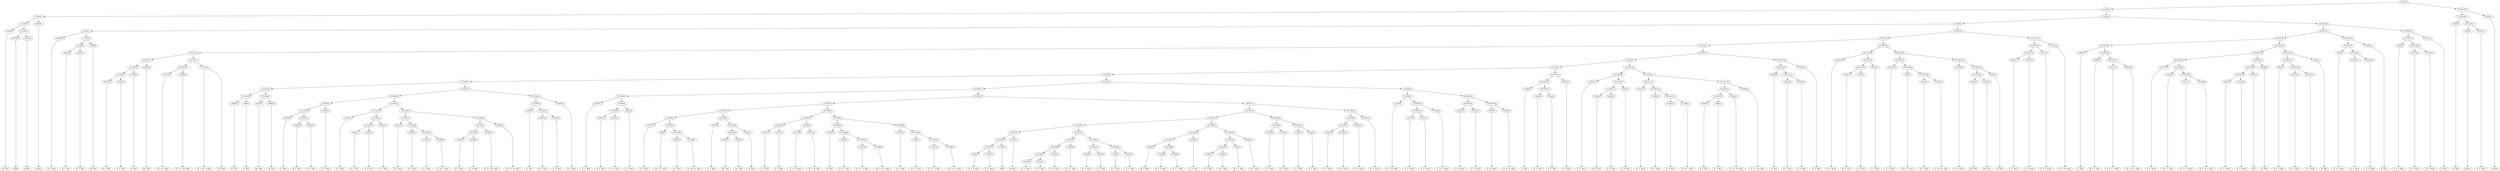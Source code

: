 digraph sample{
"L3690(0)"->"[E  F](0)"
"L4039(0)"->"[E](0)"
"L2185(0)"->"[rest](0)"
"L5130(4)"->"L4039(0)"
"L5130(4)"->"L2185(0)"
"L5130(3)"->"L3690(0)"
"L5130(3)"->"L5130(4)"
"L2185(1)"->"[rest](1)"
"L5130(2)"->"L5130(3)"
"L5130(2)"->"L2185(1)"
"L4548(0)"->"[E  F  A](0)"
"L4004(0)"->"[D  F  A](0)"
"L4004(1)"->"[D  F  A](1)"
"L5130(9)"->"L4004(0)"
"L5130(9)"->"L4004(1)"
"L3896(0)"->"[D  E](0)"
"L5130(8)"->"L5130(9)"
"L5130(8)"->"L3896(0)"
"L5130(7)"->"L4548(0)"
"L5130(7)"->"L5130(8)"
"L4427(0)"->"[D  E  A](0)"
"L4187(0)"->"[C  E  A](0)"
"L5130(16)"->"L4427(0)"
"L5130(16)"->"L4187(0)"
"L3796(0)"->"[E  A](0)"
"L5130(15)"->"L5130(16)"
"L5130(15)"->"L3796(0)"
"L3909(0)"->"[Dis  E](0)"
"L5130(14)"->"L5130(15)"
"L5130(14)"->"L3909(0)"
"L3761(0)"->"[D  E  Gis  B](0)"
"L3586(0)"->"[C  D  E  Gis  B](0)"
"L5130(18)"->"L3761(0)"
"L5130(18)"->"L3586(0)"
"L3751(0)"->"[D  E  Gis  A  B](0)"
"L3751(0)"->"[F  Gis](0)"
"L5130(17)"->"L5130(18)"
"L5130(17)"->"L3751(0)"
"L5130(13)"->"L5130(14)"
"L5130(13)"->"L5130(17)"
"L3896(1)"->"[D  E](1)"
"L820(0)"->"[C  B](0)"
"L5130(25)"->"L3896(1)"
"L5130(25)"->"L820(0)"
"L4704(0)"->"[Ais  B](0)"
"L3896(2)"->"[D  E](2)"
"L5130(26)"->"L4704(0)"
"L5130(26)"->"L3896(2)"
"L5130(24)"->"L5130(25)"
"L5130(24)"->"L5130(26)"
"L3495(0)"->"[C  A](0)"
"L4661(0)"->"[D  E  F](0)"
"L4264(0)"->"[C  D  E](0)"
"L5130(31)"->"L4661(0)"
"L5130(31)"->"L4264(0)"
"L5130(30)"->"L3495(0)"
"L5130(30)"->"L5130(31)"
"L4563(0)"->"[C  D  B](0)"
"L5130(29)"->"L5130(30)"
"L5130(29)"->"L4563(0)"
"L4187(1)"->"[C  E  A](1)"
"L4661(1)"->"[D  E  F](1)"
"L4264(1)"->"[C  D  E](1)"
"L5130(35)"->"L4661(1)"
"L5130(35)"->"L4264(1)"
"L4563(1)"->"[C  D  B](1)"
"L5130(34)"->"L5130(35)"
"L5130(34)"->"L4563(1)"
"L5130(33)"->"L4187(1)"
"L5130(33)"->"L5130(34)"
"L4187(2)"->"[C  E  A](2)"
"L4004(2)"->"[D  F  A](2)"
"L4187(3)"->"[C  E  A](3)"
"L3368(0)"->"[C  Dis  F  A](0)"
"L5130(39)"->"L4187(3)"
"L5130(39)"->"L3368(0)"
"L5130(38)"->"L4004(2)"
"L5130(38)"->"L5130(39)"
"L5130(37)"->"L4187(2)"
"L5130(37)"->"L5130(38)"
"L4993(0)"->"[E  A  B](0)"
"L4428(0)"->"[C  A  B](0)"
"L5130(42)"->"L4993(0)"
"L5130(42)"->"L4428(0)"
"L3586(1)"->"[C  D  E  Gis  B](1)"
"L5130(41)"->"L5130(42)"
"L5130(41)"->"L3586(1)"
"L3586(2)"->"[C  D  E  Gis  B](2)"
"L5130(40)"->"L5130(41)"
"L5130(40)"->"L3586(2)"
"L5130(36)"->"L5130(37)"
"L5130(36)"->"L5130(40)"
"L5130(32)"->"L5130(33)"
"L5130(32)"->"L5130(36)"
"L5130(28)"->"L5130(29)"
"L5130(28)"->"L5130(32)"
"L3495(1)"->"[C  A](1)"
"L4661(2)"->"[D  E  F](2)"
"L4264(2)"->"[C  D  E](2)"
"L5130(45)"->"L4661(2)"
"L5130(45)"->"L4264(2)"
"L5130(44)"->"L3495(1)"
"L5130(44)"->"L5130(45)"
"L4563(2)"->"[C  D  B](2)"
"L5130(43)"->"L5130(44)"
"L5130(43)"->"L4563(2)"
"L5130(27)"->"L5130(28)"
"L5130(27)"->"L5130(43)"
"L5130(23)"->"L5130(24)"
"L5130(23)"->"L5130(27)"
"L4187(4)"->"[C  E  A](4)"
"L4661(3)"->"[D  E  F](3)"
"L4264(3)"->"[C  D  E](3)"
"L5130(50)"->"L4661(3)"
"L5130(50)"->"L4264(3)"
"L4563(3)"->"[C  D  B](3)"
"L5130(49)"->"L5130(50)"
"L5130(49)"->"L4563(3)"
"L5130(48)"->"L4187(4)"
"L5130(48)"->"L5130(49)"
"L4187(5)"->"[C  E  A](5)"
"L606(0)"->"[Cis  E  G  A](0)"
"L4004(3)"->"[D  F  A](3)"
"L1420(0)"->"[C  Dis  Fis  A](0)"
"L5130(56)"->"L4004(3)"
"L5130(56)"->"L1420(0)"
"L5130(55)"->"L606(0)"
"L5130(55)"->"L5130(56)"
"L5130(54)"->"L4187(5)"
"L5130(54)"->"L5130(55)"
"L4187(6)"->"[C  E  A](6)"
"L3909(1)"->"[Dis  E](1)"
"L4246(0)"->"[Gis  A](0)"
"L5130(59)"->"L3909(1)"
"L5130(59)"->"L4246(0)"
"L820(1)"->"[C  B](1)"
"L5130(58)"->"L5130(59)"
"L5130(58)"->"L820(1)"
"L5130(57)"->"L4187(6)"
"L5130(57)"->"L5130(58)"
"L5130(53)"->"L5130(54)"
"L5130(53)"->"L5130(57)"
"L4187(7)"->"[C  E  A](7)"
"L4187(8)"->"[C  E  A](8)"
"L5130(62)"->"L4187(7)"
"L5130(62)"->"L4187(8)"
"L4173(0)"->"[C  D  E  Gis](0)"
"L3761(1)"->"[D  E  Gis  B](1)"
"L5130(63)"->"L4173(0)"
"L5130(63)"->"L3761(1)"
"L5130(61)"->"L5130(62)"
"L5130(61)"->"L5130(63)"
"L3495(2)"->"[C  A](2)"
"L4384(0)"->"[D  E  F  A](0)"
"L3211(0)"->"[C  D  F  A  B](0)"
"L4148(0)"->"[D  F  Gis  A  B](0)"
"L5130(67)"->"L3211(0)"
"L5130(67)"->"L4148(0)"
"L5130(66)"->"L4384(0)"
"L5130(66)"->"L5130(67)"
"L5130(65)"->"L3495(2)"
"L5130(65)"->"L5130(66)"
"L4187(9)"->"[C  E  A](9)"
"L4384(1)"->"[D  E  F  A](1)"
"L3211(1)"->"[C  D  F  A  B](1)"
"L4148(1)"->"[D  F  Gis  A  B](1)"
"L5130(70)"->"L3211(1)"
"L5130(70)"->"L4148(1)"
"L5130(69)"->"L4384(1)"
"L5130(69)"->"L5130(70)"
"L5130(68)"->"L4187(9)"
"L5130(68)"->"L5130(69)"
"L5130(64)"->"L5130(65)"
"L5130(64)"->"L5130(68)"
"L5130(60)"->"L5130(61)"
"L5130(60)"->"L5130(64)"
"L5130(52)"->"L5130(53)"
"L5130(52)"->"L5130(60)"
"L862(0)"->"[C  E  A  B](0)"
"L4187(10)"->"[C  E  A](10)"
"L5130(77)"->"L862(0)"
"L5130(77)"->"L4187(10)"
"L1852(0)"->"[A](0)"
"L5130(76)"->"L5130(77)"
"L5130(76)"->"L1852(0)"
"L2185(2)"->"[rest](2)"
"L5130(75)"->"L5130(76)"
"L5130(75)"->"L2185(2)"
"L2544(0)"->"[C  E  G](0)"
"L2544(1)"->"[C  E  G](1)"
"L5130(81)"->"L2544(0)"
"L5130(81)"->"L2544(1)"
"L2544(2)"->"[C  E  G](2)"
"L5130(80)"->"L5130(81)"
"L5130(80)"->"L2544(2)"
"L2238(0)"->"[C  E  G  A](0)"
"L5130(79)"->"L5130(80)"
"L5130(79)"->"L2238(0)"
"L2544(3)"->"[C  E  G](3)"
"L2544(4)"->"[C  E  G](4)"
"L5130(83)"->"L2544(3)"
"L5130(83)"->"L2544(4)"
"L2544(5)"->"[C  E  G](5)"
"L2544(6)"->"[C  E  G](6)"
"L5130(84)"->"L2544(5)"
"L5130(84)"->"L2544(6)"
"L5130(82)"->"L5130(83)"
"L5130(82)"->"L5130(84)"
"L5130(78)"->"L5130(79)"
"L5130(78)"->"L5130(82)"
"L5130(74)"->"L5130(75)"
"L5130(74)"->"L5130(78)"
"L1895(0)"->"[D  G  B](0)"
"L3269(0)"->"[D  F  G  B](0)"
"L3008(0)"->"[C  E  F  G](0)"
"L5130(88)"->"L3269(0)"
"L5130(88)"->"L3008(0)"
"L5130(87)"->"L1895(0)"
"L5130(87)"->"L5130(88)"
"L2544(7)"->"[C  E  G](7)"
"L5130(86)"->"L5130(87)"
"L5130(86)"->"L2544(7)"
"L1895(1)"->"[D  G  B](1)"
"L1895(2)"->"[D  G  B](2)"
"L5130(91)"->"L1895(1)"
"L5130(91)"->"L1895(2)"
"L3269(1)"->"[D  F  G  B](1)"
"L5130(90)"->"L5130(91)"
"L5130(90)"->"L3269(1)"
"L1895(3)"->"[D  G  B](3)"
"L5130(89)"->"L5130(90)"
"L5130(89)"->"L1895(3)"
"L5130(85)"->"L5130(86)"
"L5130(85)"->"L5130(89)"
"L5130(73)"->"L5130(74)"
"L5130(73)"->"L5130(85)"
"L2544(8)"->"[C  E  G](8)"
"L2544(9)"->"[C  E  G](9)"
"L5130(93)"->"L2544(8)"
"L5130(93)"->"L2544(9)"
"L4356(0)"->"[C  F  A](0)"
"L4356(1)"->"[C  F  A](1)"
"L5130(94)"->"L4356(0)"
"L5130(94)"->"L4356(1)"
"L5130(92)"->"L5130(93)"
"L5130(92)"->"L5130(94)"
"L5130(72)"->"L5130(73)"
"L5130(72)"->"L5130(92)"
"L2544(10)"->"[C  E  G](10)"
"L2544(11)"->"[C  E  G](11)"
"L5130(97)"->"L2544(10)"
"L5130(97)"->"L2544(11)"
"L2544(12)"->"[C  E  G](12)"
"L5130(96)"->"L5130(97)"
"L5130(96)"->"L2544(12)"
"L2544(13)"->"[C  E  G](13)"
"L5130(95)"->"L5130(96)"
"L5130(95)"->"L2544(13)"
"L5130(71)"->"L5130(72)"
"L5130(71)"->"L5130(95)"
"L5130(51)"->"L5130(52)"
"L5130(51)"->"L5130(71)"
"L5130(47)"->"L5130(48)"
"L5130(47)"->"L5130(51)"
"L4145(0)"->"[C  F  Gis  B](0)"
"L1221(0)"->"[C  F  Gis](0)"
"L1221(1)"->"[C  F  Gis](1)"
"L5130(101)"->"L1221(0)"
"L5130(101)"->"L1221(1)"
"L1820(0)"->"[C  D  F  Gis](0)"
"L5130(100)"->"L5130(101)"
"L5130(100)"->"L1820(0)"
"L5130(99)"->"L4145(0)"
"L5130(99)"->"L5130(100)"
"L2544(14)"->"[C  E  G](14)"
"L2544(15)"->"[C  E  G](15)"
"L5130(103)"->"L2544(14)"
"L5130(103)"->"L2544(15)"
"L3470(0)"->"[E  Gis  B](0)"
"L3664(0)"->"[C  E  Gis  B](0)"
"L5130(104)"->"L3470(0)"
"L5130(104)"->"L3664(0)"
"L5130(102)"->"L5130(103)"
"L5130(102)"->"L5130(104)"
"L5130(98)"->"L5130(99)"
"L5130(98)"->"L5130(102)"
"L5130(46)"->"L5130(47)"
"L5130(46)"->"L5130(98)"
"L5130(22)"->"L5130(23)"
"L5130(22)"->"L5130(46)"
"L3495(3)"->"[C  A](3)"
"L4661(4)"->"[D  E  F](4)"
"L4264(4)"->"[C  D  E](4)"
"L5130(107)"->"L4661(4)"
"L5130(107)"->"L4264(4)"
"L5130(106)"->"L3495(3)"
"L5130(106)"->"L5130(107)"
"L4563(4)"->"[C  D  B](4)"
"L5130(105)"->"L5130(106)"
"L5130(105)"->"L4563(4)"
"L5130(21)"->"L5130(22)"
"L5130(21)"->"L5130(105)"
"L4187(11)"->"[C  E  A](11)"
"L4661(5)"->"[D  E  F](5)"
"L4264(5)"->"[C  D  E](5)"
"L5130(111)"->"L4661(5)"
"L5130(111)"->"L4264(5)"
"L4563(5)"->"[C  D  B](5)"
"L5130(110)"->"L5130(111)"
"L5130(110)"->"L4563(5)"
"L5130(109)"->"L4187(11)"
"L5130(109)"->"L5130(110)"
"L4187(12)"->"[C  E  A](12)"
"L4004(4)"->"[D  F  A](4)"
"L4187(13)"->"[C  E  A](13)"
"L3368(1)"->"[C  Dis  F  A](1)"
"L5130(115)"->"L4187(13)"
"L5130(115)"->"L3368(1)"
"L5130(114)"->"L4004(4)"
"L5130(114)"->"L5130(115)"
"L5130(113)"->"L4187(12)"
"L5130(113)"->"L5130(114)"
"L4993(1)"->"[E  A  B](1)"
"L4428(1)"->"[C  A  B](1)"
"L5130(118)"->"L4993(1)"
"L5130(118)"->"L4428(1)"
"L3586(3)"->"[C  D  E  Gis  B](3)"
"L5130(117)"->"L5130(118)"
"L5130(117)"->"L3586(3)"
"L3586(4)"->"[C  D  E  Gis  B](4)"
"L5130(116)"->"L5130(117)"
"L5130(116)"->"L3586(4)"
"L5130(112)"->"L5130(113)"
"L5130(112)"->"L5130(116)"
"L5130(108)"->"L5130(109)"
"L5130(108)"->"L5130(112)"
"L5130(20)"->"L5130(21)"
"L5130(20)"->"L5130(108)"
"L3495(4)"->"[C  A](4)"
"L4661(6)"->"[D  E  F](6)"
"L4264(6)"->"[C  D  E](6)"
"L5130(121)"->"L4661(6)"
"L5130(121)"->"L4264(6)"
"L5130(120)"->"L3495(4)"
"L5130(120)"->"L5130(121)"
"L4563(6)"->"[C  D  B](6)"
"L5130(119)"->"L5130(120)"
"L5130(119)"->"L4563(6)"
"L5130(19)"->"L5130(20)"
"L5130(19)"->"L5130(119)"
"L5130(12)"->"L5130(13)"
"L5130(12)"->"L5130(19)"
"L4187(14)"->"[C  E  A](14)"
"L4661(7)"->"[D  E  F](7)"
"L4264(7)"->"[C  D  E](7)"
"L5130(125)"->"L4661(7)"
"L5130(125)"->"L4264(7)"
"L4563(7)"->"[C  D  B](7)"
"L5130(124)"->"L5130(125)"
"L5130(124)"->"L4563(7)"
"L5130(123)"->"L4187(14)"
"L5130(123)"->"L5130(124)"
"L4187(15)"->"[C  E  A](15)"
"L606(1)"->"[Cis  E  G  A](1)"
"L4004(5)"->"[D  F  A](5)"
"L1420(1)"->"[C  Dis  Fis  A](1)"
"L5130(129)"->"L4004(5)"
"L5130(129)"->"L1420(1)"
"L5130(128)"->"L606(1)"
"L5130(128)"->"L5130(129)"
"L5130(127)"->"L4187(15)"
"L5130(127)"->"L5130(128)"
"L4187(16)"->"[C  E  A](16)"
"L3909(2)"->"[Dis  E](2)"
"L4246(1)"->"[Gis  A](1)"
"L5130(132)"->"L3909(2)"
"L5130(132)"->"L4246(1)"
"L820(2)"->"[C  B](2)"
"L5130(131)"->"L5130(132)"
"L5130(131)"->"L820(2)"
"L5130(130)"->"L4187(16)"
"L5130(130)"->"L5130(131)"
"L5130(126)"->"L5130(127)"
"L5130(126)"->"L5130(130)"
"L5130(122)"->"L5130(123)"
"L5130(122)"->"L5130(126)"
"L5130(11)"->"L5130(12)"
"L5130(11)"->"L5130(122)"
"L4187(17)"->"[C  E  A](17)"
"L4187(18)"->"[C  E  A](18)"
"L5130(135)"->"L4187(17)"
"L5130(135)"->"L4187(18)"
"L4173(1)"->"[C  D  E  Gis](1)"
"L5130(134)"->"L5130(135)"
"L5130(134)"->"L4173(1)"
"L3761(2)"->"[D  E  Gis  B](2)"
"L5130(133)"->"L5130(134)"
"L5130(133)"->"L3761(2)"
"L5130(10)"->"L5130(11)"
"L5130(10)"->"L5130(133)"
"L5130(6)"->"L5130(7)"
"L5130(6)"->"L5130(10)"
"L3495(5)"->"[C  A](5)"
"L4384(2)"->"[D  E  F  A](2)"
"L3211(2)"->"[C  D  F  A  B](2)"
"L4148(2)"->"[D  F  Gis  A  B](2)"
"L5130(141)"->"L3211(2)"
"L5130(141)"->"L4148(2)"
"L5130(140)"->"L4384(2)"
"L5130(140)"->"L5130(141)"
"L5130(139)"->"L3495(5)"
"L5130(139)"->"L5130(140)"
"L4187(19)"->"[C  E  A](19)"
"L4384(3)"->"[D  E  F  A](3)"
"L3211(3)"->"[C  D  F  A  B](3)"
"L4148(3)"->"[D  F  Gis  A  B](3)"
"L5130(146)"->"L3211(3)"
"L5130(146)"->"L4148(3)"
"L5130(145)"->"L4384(3)"
"L5130(145)"->"L5130(146)"
"L5130(144)"->"L4187(19)"
"L5130(144)"->"L5130(145)"
"L862(1)"->"[C  E  A  B](1)"
"L4187(20)"->"[C  E  A](20)"
"L5130(149)"->"L862(1)"
"L5130(149)"->"L4187(20)"
"L1852(1)"->"[A](1)"
"L5130(148)"->"L5130(149)"
"L5130(148)"->"L1852(1)"
"L2996(0)"->"[D  F](0)"
"L5130(147)"->"L5130(148)"
"L5130(147)"->"L2996(0)"
"L5130(143)"->"L5130(144)"
"L5130(143)"->"L5130(147)"
"L862(2)"->"[C  E  A  B](2)"
"L4187(21)"->"[C  E  A](21)"
"L4187(22)"->"[C  E  A](22)"
"L5130(152)"->"L4187(21)"
"L5130(152)"->"L4187(22)"
"L5130(151)"->"L862(2)"
"L5130(151)"->"L5130(152)"
"L641(0)"->"[D  B](0)"
"L5130(150)"->"L5130(151)"
"L5130(150)"->"L641(0)"
"L5130(142)"->"L5130(143)"
"L5130(142)"->"L5130(150)"
"L5130(138)"->"L5130(139)"
"L5130(138)"->"L5130(142)"
"L862(3)"->"[C  E  A  B](3)"
"L4187(23)"->"[C  E  A](23)"
"L4187(24)"->"[C  E  A](24)"
"L5130(155)"->"L4187(23)"
"L5130(155)"->"L4187(24)"
"L5130(154)"->"L862(3)"
"L5130(154)"->"L5130(155)"
"L2996(1)"->"[D  F](1)"
"L5130(153)"->"L5130(154)"
"L5130(153)"->"L2996(1)"
"L5130(137)"->"L5130(138)"
"L5130(137)"->"L5130(153)"
"L862(4)"->"[C  E  A  B](4)"
"L4187(25)"->"[C  E  A](25)"
"L4187(26)"->"[C  E  A](26)"
"L5130(158)"->"L4187(25)"
"L5130(158)"->"L4187(26)"
"L5130(157)"->"L862(4)"
"L5130(157)"->"L5130(158)"
"L641(1)"->"[D  B](1)"
"L5130(156)"->"L5130(157)"
"L5130(156)"->"L641(1)"
"L5130(136)"->"L5130(137)"
"L5130(136)"->"L5130(156)"
"L5130(5)"->"L5130(6)"
"L5130(5)"->"L5130(136)"
"L5130(1)"->"L5130(2)"
"L5130(1)"->"L5130(5)"
"L3495(6)"->"[C  A](6)"
"L2185(3)"->"[rest](3)"
"L4187(27)"->"[C  E  A](27)"
"L5130(161)"->"L2185(3)"
"L5130(161)"->"L4187(27)"
"L5130(160)"->"L3495(6)"
"L5130(160)"->"L5130(161)"
"L2185(4)"->"[rest](4)"
"L5130(159)"->"L5130(160)"
"L5130(159)"->"L2185(4)"
"L5130(0)"->"L5130(1)"
"L5130(0)"->"L5130(159)"
{rank = min; "L5130(0)"}
{rank = same; "L5130(1)"; "L5130(159)";}
{rank = same; "L5130(2)"; "L5130(5)"; "L5130(160)"; "L2185(4)";}
{rank = same; "L5130(3)"; "L2185(1)"; "L5130(6)"; "L5130(136)"; "L3495(6)"; "L5130(161)";}
{rank = same; "L3690(0)"; "L5130(4)"; "L5130(7)"; "L5130(10)"; "L5130(137)"; "L5130(156)"; "L2185(3)"; "L4187(27)";}
{rank = same; "L4039(0)"; "L2185(0)"; "L4548(0)"; "L5130(8)"; "L5130(11)"; "L5130(133)"; "L5130(138)"; "L5130(153)"; "L5130(157)"; "L641(1)";}
{rank = same; "L5130(9)"; "L3896(0)"; "L5130(12)"; "L5130(122)"; "L5130(134)"; "L3761(2)"; "L5130(139)"; "L5130(142)"; "L5130(154)"; "L2996(1)"; "L862(4)"; "L5130(158)";}
{rank = same; "L4004(0)"; "L4004(1)"; "L5130(13)"; "L5130(19)"; "L5130(123)"; "L5130(126)"; "L5130(135)"; "L4173(1)"; "L3495(5)"; "L5130(140)"; "L5130(143)"; "L5130(150)"; "L862(3)"; "L5130(155)"; "L4187(25)"; "L4187(26)";}
{rank = same; "L5130(14)"; "L5130(17)"; "L5130(20)"; "L5130(119)"; "L4187(14)"; "L5130(124)"; "L5130(127)"; "L5130(130)"; "L4187(17)"; "L4187(18)"; "L4384(2)"; "L5130(141)"; "L5130(144)"; "L5130(147)"; "L5130(151)"; "L641(0)"; "L4187(23)"; "L4187(24)";}
{rank = same; "L5130(15)"; "L3909(0)"; "L5130(18)"; "L3751(0)"; "L5130(21)"; "L5130(108)"; "L5130(120)"; "L4563(6)"; "L5130(125)"; "L4563(7)"; "L4187(15)"; "L5130(128)"; "L4187(16)"; "L5130(131)"; "L3211(2)"; "L4148(2)"; "L4187(19)"; "L5130(145)"; "L5130(148)"; "L2996(0)"; "L862(2)"; "L5130(152)";}
{rank = same; "L5130(16)"; "L3796(0)"; "L3761(0)"; "L3586(0)"; "L5130(22)"; "L5130(105)"; "L5130(109)"; "L5130(112)"; "L3495(4)"; "L5130(121)"; "L4661(7)"; "L4264(7)"; "L606(1)"; "L5130(129)"; "L5130(132)"; "L820(2)"; "L4384(3)"; "L5130(146)"; "L5130(149)"; "L1852(1)"; "L4187(21)"; "L4187(22)";}
{rank = same; "L4427(0)"; "L4187(0)"; "L5130(23)"; "L5130(46)"; "L5130(106)"; "L4563(4)"; "L4187(11)"; "L5130(110)"; "L5130(113)"; "L5130(116)"; "L4661(6)"; "L4264(6)"; "L4004(5)"; "L1420(1)"; "L3909(2)"; "L4246(1)"; "L3211(3)"; "L4148(3)"; "L862(1)"; "L4187(20)";}
{rank = same; "L5130(24)"; "L5130(27)"; "L5130(47)"; "L5130(98)"; "L3495(3)"; "L5130(107)"; "L5130(111)"; "L4563(5)"; "L4187(12)"; "L5130(114)"; "L5130(117)"; "L3586(4)";}
{rank = same; "L5130(25)"; "L5130(26)"; "L5130(28)"; "L5130(43)"; "L5130(48)"; "L5130(51)"; "L5130(99)"; "L5130(102)"; "L4661(4)"; "L4264(4)"; "L4661(5)"; "L4264(5)"; "L4004(4)"; "L5130(115)"; "L5130(118)"; "L3586(3)";}
{rank = same; "L3896(1)"; "L820(0)"; "L4704(0)"; "L3896(2)"; "L5130(29)"; "L5130(32)"; "L5130(44)"; "L4563(2)"; "L4187(4)"; "L5130(49)"; "L5130(52)"; "L5130(71)"; "L4145(0)"; "L5130(100)"; "L5130(103)"; "L5130(104)"; "L4187(13)"; "L3368(1)"; "L4993(1)"; "L4428(1)";}
{rank = same; "L5130(30)"; "L4563(0)"; "L5130(33)"; "L5130(36)"; "L3495(1)"; "L5130(45)"; "L5130(50)"; "L4563(3)"; "L5130(53)"; "L5130(60)"; "L5130(72)"; "L5130(95)"; "L5130(101)"; "L1820(0)"; "L2544(14)"; "L2544(15)"; "L3470(0)"; "L3664(0)";}
{rank = same; "L3495(0)"; "L5130(31)"; "L4187(1)"; "L5130(34)"; "L5130(37)"; "L5130(40)"; "L4661(2)"; "L4264(2)"; "L4661(3)"; "L4264(3)"; "L5130(54)"; "L5130(57)"; "L5130(61)"; "L5130(64)"; "L5130(73)"; "L5130(92)"; "L5130(96)"; "L2544(13)"; "L1221(0)"; "L1221(1)";}
{rank = same; "L4661(0)"; "L4264(0)"; "L5130(35)"; "L4563(1)"; "L4187(2)"; "L5130(38)"; "L5130(41)"; "L3586(2)"; "L4187(5)"; "L5130(55)"; "L4187(6)"; "L5130(58)"; "L5130(62)"; "L5130(63)"; "L5130(65)"; "L5130(68)"; "L5130(74)"; "L5130(85)"; "L5130(93)"; "L5130(94)"; "L5130(97)"; "L2544(12)";}
{rank = same; "L4661(1)"; "L4264(1)"; "L4004(2)"; "L5130(39)"; "L5130(42)"; "L3586(1)"; "L606(0)"; "L5130(56)"; "L5130(59)"; "L820(1)"; "L4187(7)"; "L4187(8)"; "L4173(0)"; "L3761(1)"; "L3495(2)"; "L5130(66)"; "L4187(9)"; "L5130(69)"; "L5130(75)"; "L5130(78)"; "L5130(86)"; "L5130(89)"; "L2544(8)"; "L2544(9)"; "L4356(0)"; "L4356(1)"; "L2544(10)"; "L2544(11)";}
{rank = same; "L4187(3)"; "L3368(0)"; "L4993(0)"; "L4428(0)"; "L4004(3)"; "L1420(0)"; "L3909(1)"; "L4246(0)"; "L4384(0)"; "L5130(67)"; "L4384(1)"; "L5130(70)"; "L5130(76)"; "L2185(2)"; "L5130(79)"; "L5130(82)"; "L5130(87)"; "L2544(7)"; "L5130(90)"; "L1895(3)";}
{rank = same; "L3211(0)"; "L4148(0)"; "L3211(1)"; "L4148(1)"; "L5130(77)"; "L1852(0)"; "L5130(80)"; "L2238(0)"; "L5130(83)"; "L5130(84)"; "L1895(0)"; "L5130(88)"; "L5130(91)"; "L3269(1)";}
{rank = same; "L862(0)"; "L4187(10)"; "L5130(81)"; "L2544(2)"; "L2544(3)"; "L2544(4)"; "L2544(5)"; "L2544(6)"; "L3269(0)"; "L3008(0)"; "L1895(1)"; "L1895(2)";}
{rank = same; "L2544(0)"; "L2544(1)";}
{rank = max; "[A](0)"; "[A](1)"; "[Ais  B](0)"; "[C  A  B](0)"; "[C  A  B](1)"; "[C  A](0)"; "[C  A](1)"; "[C  A](2)"; "[C  A](3)"; "[C  A](4)"; "[C  A](5)"; "[C  A](6)"; "[C  B](0)"; "[C  B](1)"; "[C  B](2)"; "[C  D  B](0)"; "[C  D  B](1)"; "[C  D  B](2)"; "[C  D  B](3)"; "[C  D  B](4)"; "[C  D  B](5)"; "[C  D  B](6)"; "[C  D  B](7)"; "[C  D  E  Gis  B](0)"; "[C  D  E  Gis  B](1)"; "[C  D  E  Gis  B](2)"; "[C  D  E  Gis  B](3)"; "[C  D  E  Gis  B](4)"; "[C  D  E  Gis](0)"; "[C  D  E  Gis](1)"; "[C  D  E](0)"; "[C  D  E](1)"; "[C  D  E](2)"; "[C  D  E](3)"; "[C  D  E](4)"; "[C  D  E](5)"; "[C  D  E](6)"; "[C  D  E](7)"; "[C  D  F  A  B](0)"; "[C  D  F  A  B](1)"; "[C  D  F  A  B](2)"; "[C  D  F  A  B](3)"; "[C  D  F  Gis](0)"; "[C  Dis  F  A](0)"; "[C  Dis  F  A](1)"; "[C  Dis  Fis  A](0)"; "[C  Dis  Fis  A](1)"; "[C  E  A  B](0)"; "[C  E  A  B](1)"; "[C  E  A  B](2)"; "[C  E  A  B](3)"; "[C  E  A  B](4)"; "[C  E  A](0)"; "[C  E  A](1)"; "[C  E  A](10)"; "[C  E  A](11)"; "[C  E  A](12)"; "[C  E  A](13)"; "[C  E  A](14)"; "[C  E  A](15)"; "[C  E  A](16)"; "[C  E  A](17)"; "[C  E  A](18)"; "[C  E  A](19)"; "[C  E  A](2)"; "[C  E  A](20)"; "[C  E  A](21)"; "[C  E  A](22)"; "[C  E  A](23)"; "[C  E  A](24)"; "[C  E  A](25)"; "[C  E  A](26)"; "[C  E  A](27)"; "[C  E  A](3)"; "[C  E  A](4)"; "[C  E  A](5)"; "[C  E  A](6)"; "[C  E  A](7)"; "[C  E  A](8)"; "[C  E  A](9)"; "[C  E  F  G](0)"; "[C  E  G  A](0)"; "[C  E  G](0)"; "[C  E  G](1)"; "[C  E  G](10)"; "[C  E  G](11)"; "[C  E  G](12)"; "[C  E  G](13)"; "[C  E  G](14)"; "[C  E  G](15)"; "[C  E  G](2)"; "[C  E  G](3)"; "[C  E  G](4)"; "[C  E  G](5)"; "[C  E  G](6)"; "[C  E  G](7)"; "[C  E  G](8)"; "[C  E  G](9)"; "[C  E  Gis  B](0)"; "[C  F  A](0)"; "[C  F  A](1)"; "[C  F  Gis  B](0)"; "[C  F  Gis](0)"; "[C  F  Gis](1)"; "[Cis  E  G  A](0)"; "[Cis  E  G  A](1)"; "[D  B](0)"; "[D  B](1)"; "[D  E  A](0)"; "[D  E  F  A](0)"; "[D  E  F  A](1)"; "[D  E  F  A](2)"; "[D  E  F  A](3)"; "[D  E  F](0)"; "[D  E  F](1)"; "[D  E  F](2)"; "[D  E  F](3)"; "[D  E  F](4)"; "[D  E  F](5)"; "[D  E  F](6)"; "[D  E  F](7)"; "[D  E  Gis  A  B](0)"; "[D  E  Gis  B](0)"; "[D  E  Gis  B](1)"; "[D  E  Gis  B](2)"; "[D  E](0)"; "[D  E](1)"; "[D  E](2)"; "[D  F  A](0)"; "[D  F  A](1)"; "[D  F  A](2)"; "[D  F  A](3)"; "[D  F  A](4)"; "[D  F  A](5)"; "[D  F  G  B](0)"; "[D  F  G  B](1)"; "[D  F  Gis  A  B](0)"; "[D  F  Gis  A  B](1)"; "[D  F  Gis  A  B](2)"; "[D  F  Gis  A  B](3)"; "[D  F](0)"; "[D  F](1)"; "[D  G  B](0)"; "[D  G  B](1)"; "[D  G  B](2)"; "[D  G  B](3)"; "[Dis  E](0)"; "[Dis  E](1)"; "[Dis  E](2)"; "[E  A  B](0)"; "[E  A  B](1)"; "[E  A](0)"; "[E  F  A](0)"; "[E  F](0)"; "[E  Gis  B](0)"; "[E](0)"; "[F  Gis](0)"; "[Gis  A](0)"; "[Gis  A](1)"; "[rest](0)"; "[rest](1)"; "[rest](2)"; "[rest](3)"; "[rest](4)";}
}